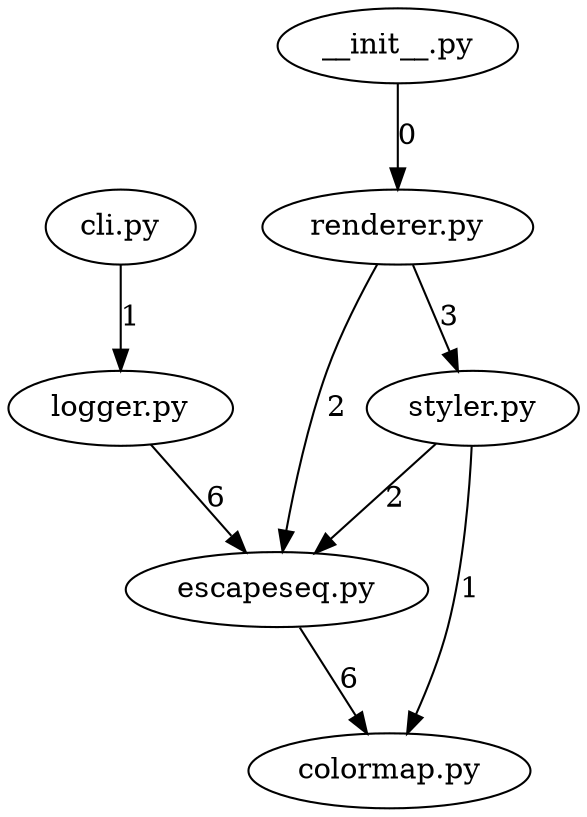 // References graph
digraph {
	"cli.py" [label="cli.py"]
	"cli.py" -> "logger.py" [label=1]
	"colormap.py" [label="colormap.py"]
	"escapeseq.py" [label="escapeseq.py"]
	"escapeseq.py" -> "colormap.py" [label=6]
	"logger.py" [label="logger.py"]
	"logger.py" -> "escapeseq.py" [label=6]
	"renderer.py" [label="renderer.py"]
	"renderer.py" -> "styler.py" [label=3]
	"renderer.py" -> "escapeseq.py" [label=2]
	"styler.py" [label="styler.py"]
	"styler.py" -> "escapeseq.py" [label=2]
	"styler.py" -> "colormap.py" [label=1]
	"__init__.py" [label="__init__.py"]
	"__init__.py" -> "renderer.py" [label=0]
}

